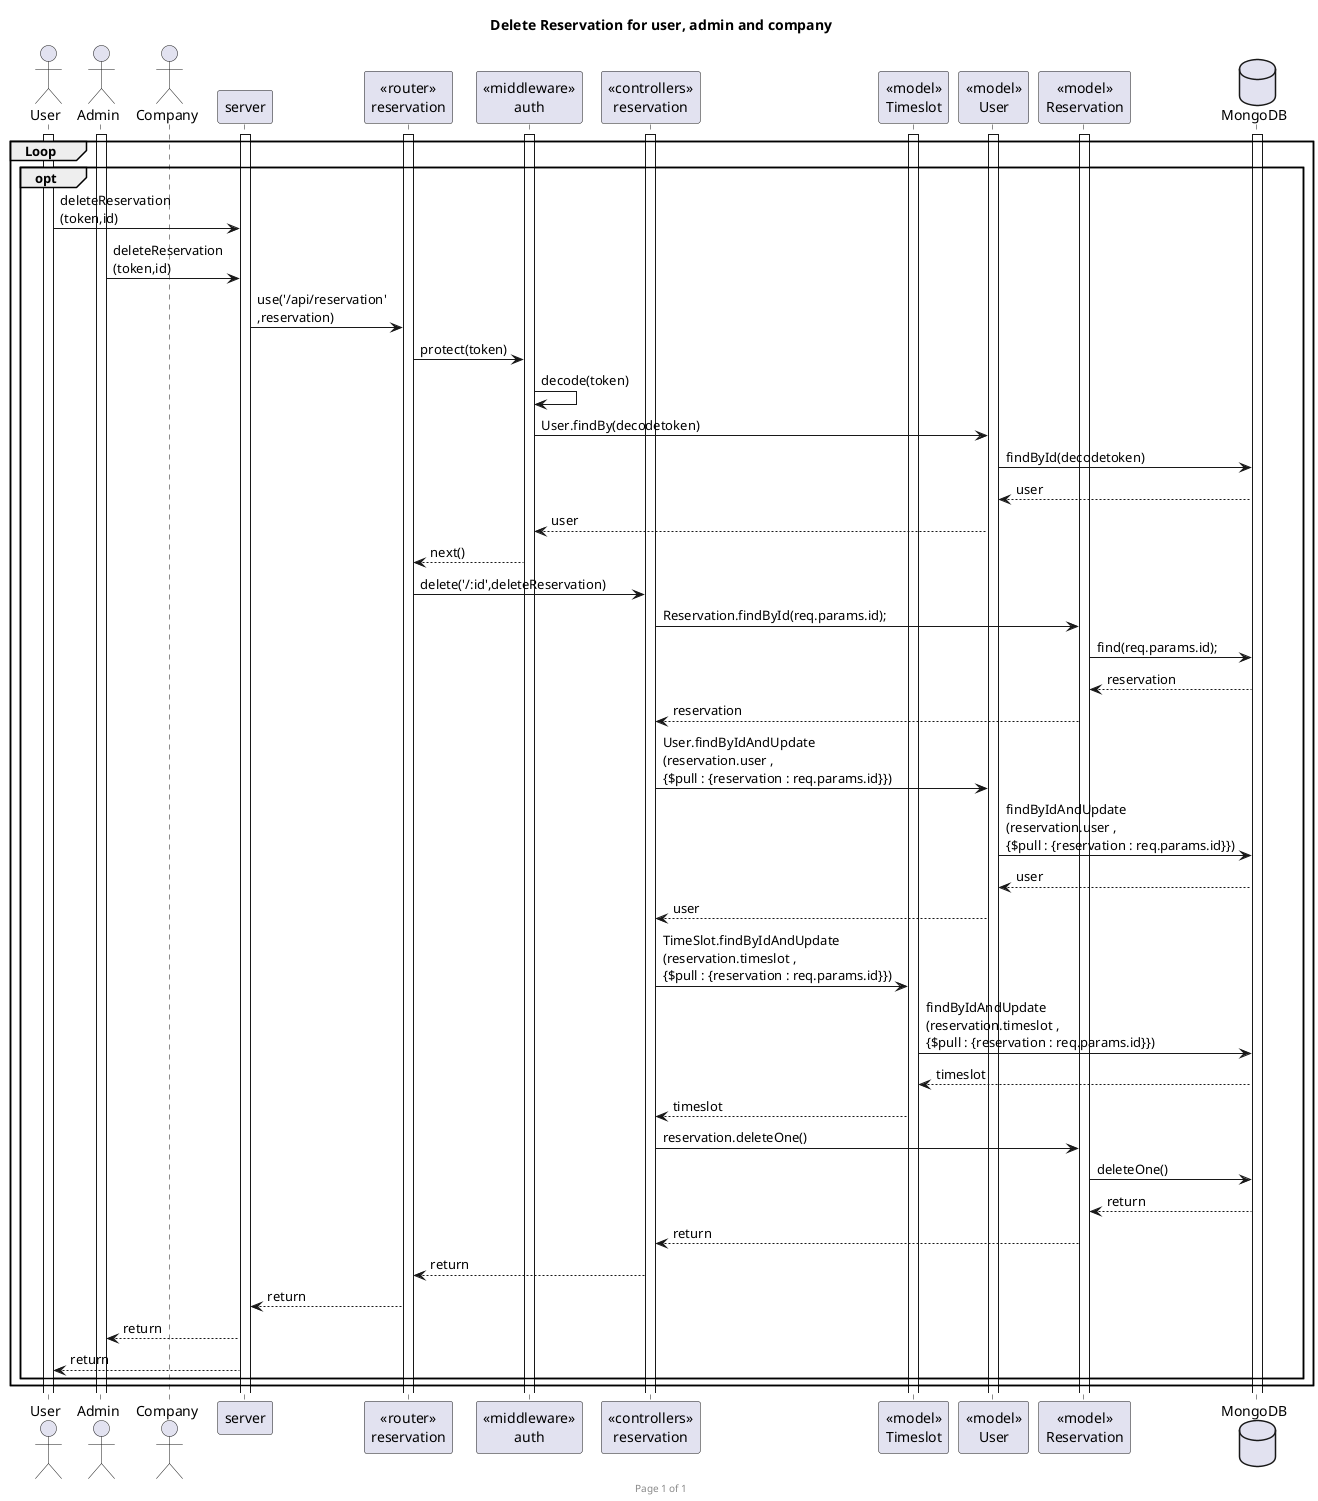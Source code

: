 @startuml deleteReservation

footer Page %page% of %lastpage%
title "Delete Reservation for user, admin and company"

actor "User" as user
actor "Admin" as admin
actor "Company" as company
participant "server" as server
participant "<<router>>\nreservation" as routerReserv
participant "<<middleware>>\nauth" as middleAuth
participant "<<controllers>>\nreservation" as controllersReserv
participant "<<model>>\nTimeslot" as modelTimeslot
participant "<<model>>\nUser" as modelUser
participant "<<model>>\nReservation" as modelReserv
database "MongoDB" as mongoDB

group Loop
    'get reservations for user
    group opt 
        activate user
        activate server
        activate routerReserv
        activate middleAuth
        activate controllersReserv
        activate modelUser
        activate modelReserv
        activate mongoDB
        activate admin
        activate modelTimeslot

        user->server :deleteReservation\n(token,id)
        admin -> server :deleteReservation\n(token,id)
        server->routerReserv :use('/api/reservation'\n,reservation)
        routerReserv -> middleAuth : protect(token)
        middleAuth -> middleAuth : decode(token)
        middleAuth -> modelUser : User.findBy(decodetoken)
        modelUser -> mongoDB : findById(decodetoken)

        modelUser <-- mongoDB : user
        middleAuth <-- modelUser : user
        routerReserv <-- middleAuth : next()

        routerReserv -> controllersReserv : delete('/:id',deleteReservation)
        controllersReserv -> modelReserv :  Reservation.findById(req.params.id);
        modelReserv -> mongoDB :  find(req.params.id);

        modelReserv <-- mongoDB : reservation
        controllersReserv <-- modelReserv : reservation

        controllersReserv -> modelUser : User.findByIdAndUpdate\n(reservation.user , \n{$pull : {reservation : req.params.id}})
        modelUser -> mongoDB : findByIdAndUpdate\n(reservation.user , \n{$pull : {reservation : req.params.id}})
        
        modelUser <-- mongoDB : user
        controllersReserv <-- modelUser : user

        controllersReserv -> modelTimeslot : TimeSlot.findByIdAndUpdate\n(reservation.timeslot , \n{$pull : {reservation : req.params.id}})
        modelTimeslot -> mongoDB : findByIdAndUpdate\n(reservation.timeslot , \n{$pull : {reservation : req.params.id}})

        modelTimeslot <-- mongoDB : timeslot
        controllersReserv <-- modelTimeslot : timeslot

        controllersReserv -> modelReserv : reservation.deleteOne()
        modelReserv -> mongoDB : deleteOne()
        
        modelReserv <-- mongoDB :return
        controllersReserv <-- modelReserv : return
        routerReserv <-- controllersReserv : return
        server <-- routerReserv : return
        admin <-- server : return
        user <-- server : return
    end
end

@enduml